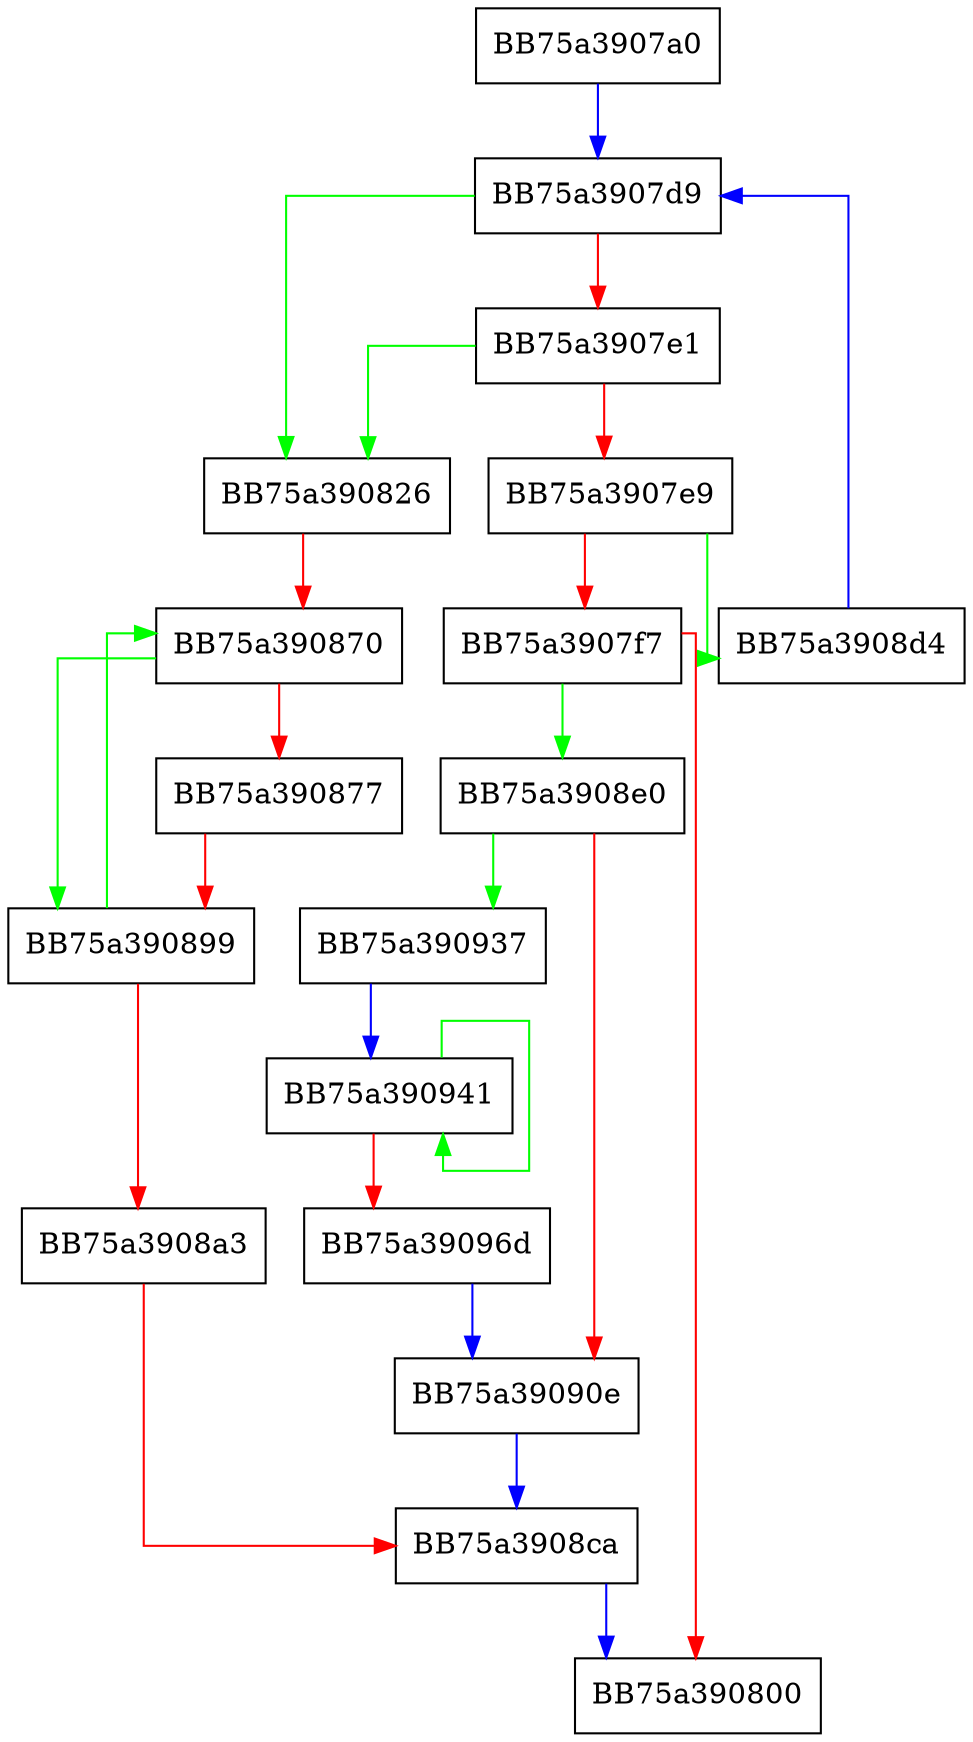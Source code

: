 digraph cacheRecentFileName {
  node [shape="box"];
  graph [splines=ortho];
  BB75a3907a0 -> BB75a3907d9 [color="blue"];
  BB75a3907d9 -> BB75a390826 [color="green"];
  BB75a3907d9 -> BB75a3907e1 [color="red"];
  BB75a3907e1 -> BB75a390826 [color="green"];
  BB75a3907e1 -> BB75a3907e9 [color="red"];
  BB75a3907e9 -> BB75a3908d4 [color="green"];
  BB75a3907e9 -> BB75a3907f7 [color="red"];
  BB75a3907f7 -> BB75a3908e0 [color="green"];
  BB75a3907f7 -> BB75a390800 [color="red"];
  BB75a390826 -> BB75a390870 [color="red"];
  BB75a390870 -> BB75a390899 [color="green"];
  BB75a390870 -> BB75a390877 [color="red"];
  BB75a390877 -> BB75a390899 [color="red"];
  BB75a390899 -> BB75a390870 [color="green"];
  BB75a390899 -> BB75a3908a3 [color="red"];
  BB75a3908a3 -> BB75a3908ca [color="red"];
  BB75a3908ca -> BB75a390800 [color="blue"];
  BB75a3908d4 -> BB75a3907d9 [color="blue"];
  BB75a3908e0 -> BB75a390937 [color="green"];
  BB75a3908e0 -> BB75a39090e [color="red"];
  BB75a39090e -> BB75a3908ca [color="blue"];
  BB75a390937 -> BB75a390941 [color="blue"];
  BB75a390941 -> BB75a390941 [color="green"];
  BB75a390941 -> BB75a39096d [color="red"];
  BB75a39096d -> BB75a39090e [color="blue"];
}